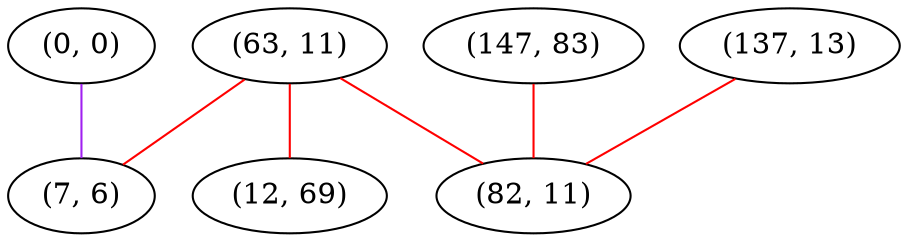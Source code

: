 graph "" {
"(63, 11)";
"(0, 0)";
"(147, 83)";
"(137, 13)";
"(7, 6)";
"(12, 69)";
"(82, 11)";
"(63, 11)" -- "(12, 69)"  [color=red, key=0, weight=1];
"(63, 11)" -- "(7, 6)"  [color=red, key=0, weight=1];
"(63, 11)" -- "(82, 11)"  [color=red, key=0, weight=1];
"(0, 0)" -- "(7, 6)"  [color=purple, key=0, weight=4];
"(147, 83)" -- "(82, 11)"  [color=red, key=0, weight=1];
"(137, 13)" -- "(82, 11)"  [color=red, key=0, weight=1];
}
